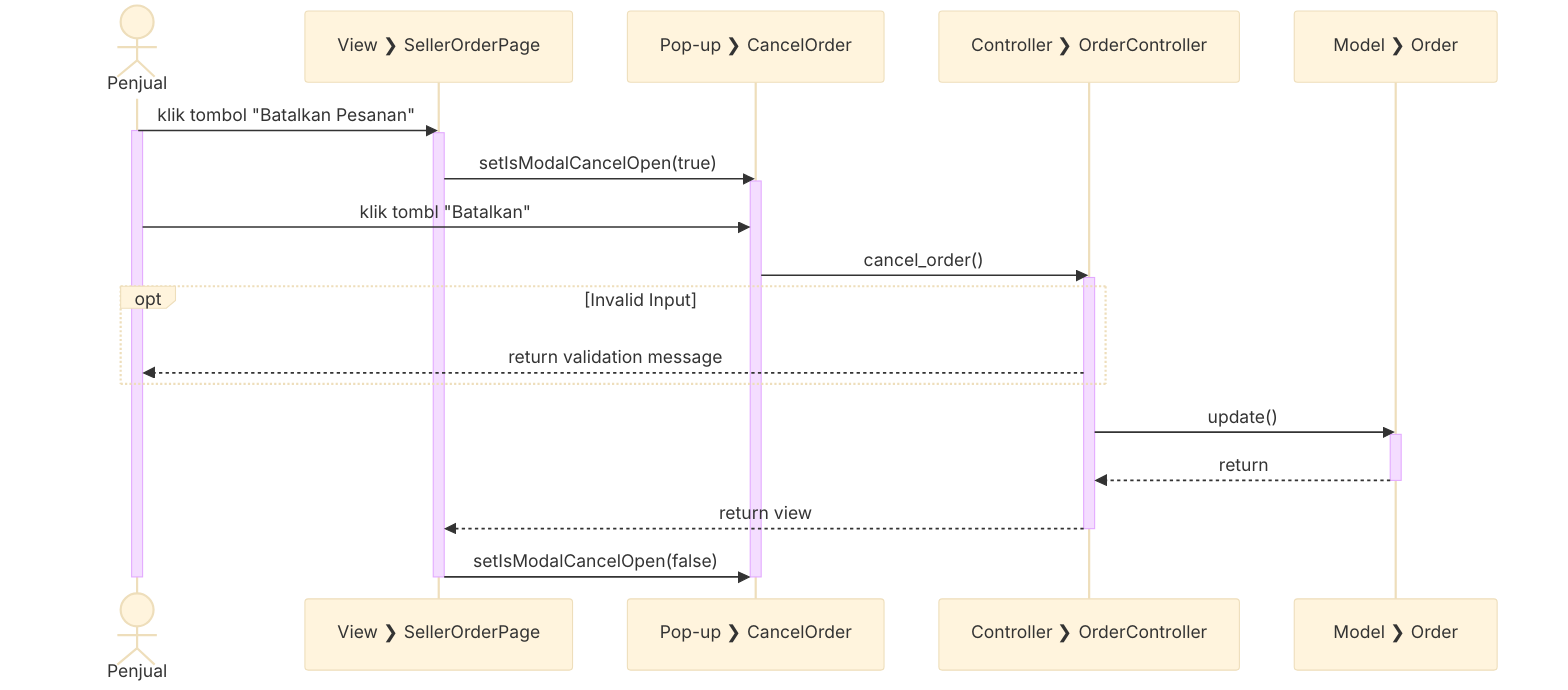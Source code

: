 %%{init: {'theme': 'base', 'themeVariables': { 'fontSize': '16px', 'fontFamily': 'Inter'}}}%%
sequenceDiagram
  actor Penjual
  participant V_OP as View #10095; SellerOrderPage
  participant P_CO as Pop-up #10095; CancelOrder
  participant C_O as Controller #10095; OrderController
  participant M_O as Model #10095; Order
  
  Penjual->>V_OP: klik tombol "Batalkan Pesanan"
  
  activate Penjual

  activate V_OP

  V_OP->>P_CO: setIsModalCancelOpen(true)

  activate P_CO

  Penjual->>P_CO: klik tombl "Batalkan"
  P_CO->>C_O: cancel_order()

  activate C_O

  opt Invalid Input
    C_O-->>Penjual: return validation message
  end

  C_O->>M_O: update()
  
  activate M_O
  
  M_O-->>C_O: return

  deactivate M_O

  C_O-->>V_OP: return view

  deactivate C_O
  
  V_OP->>P_CO: setIsModalCancelOpen(false)

  deactivate P_CO
  deactivate V_OP
  
  deactivate Penjual